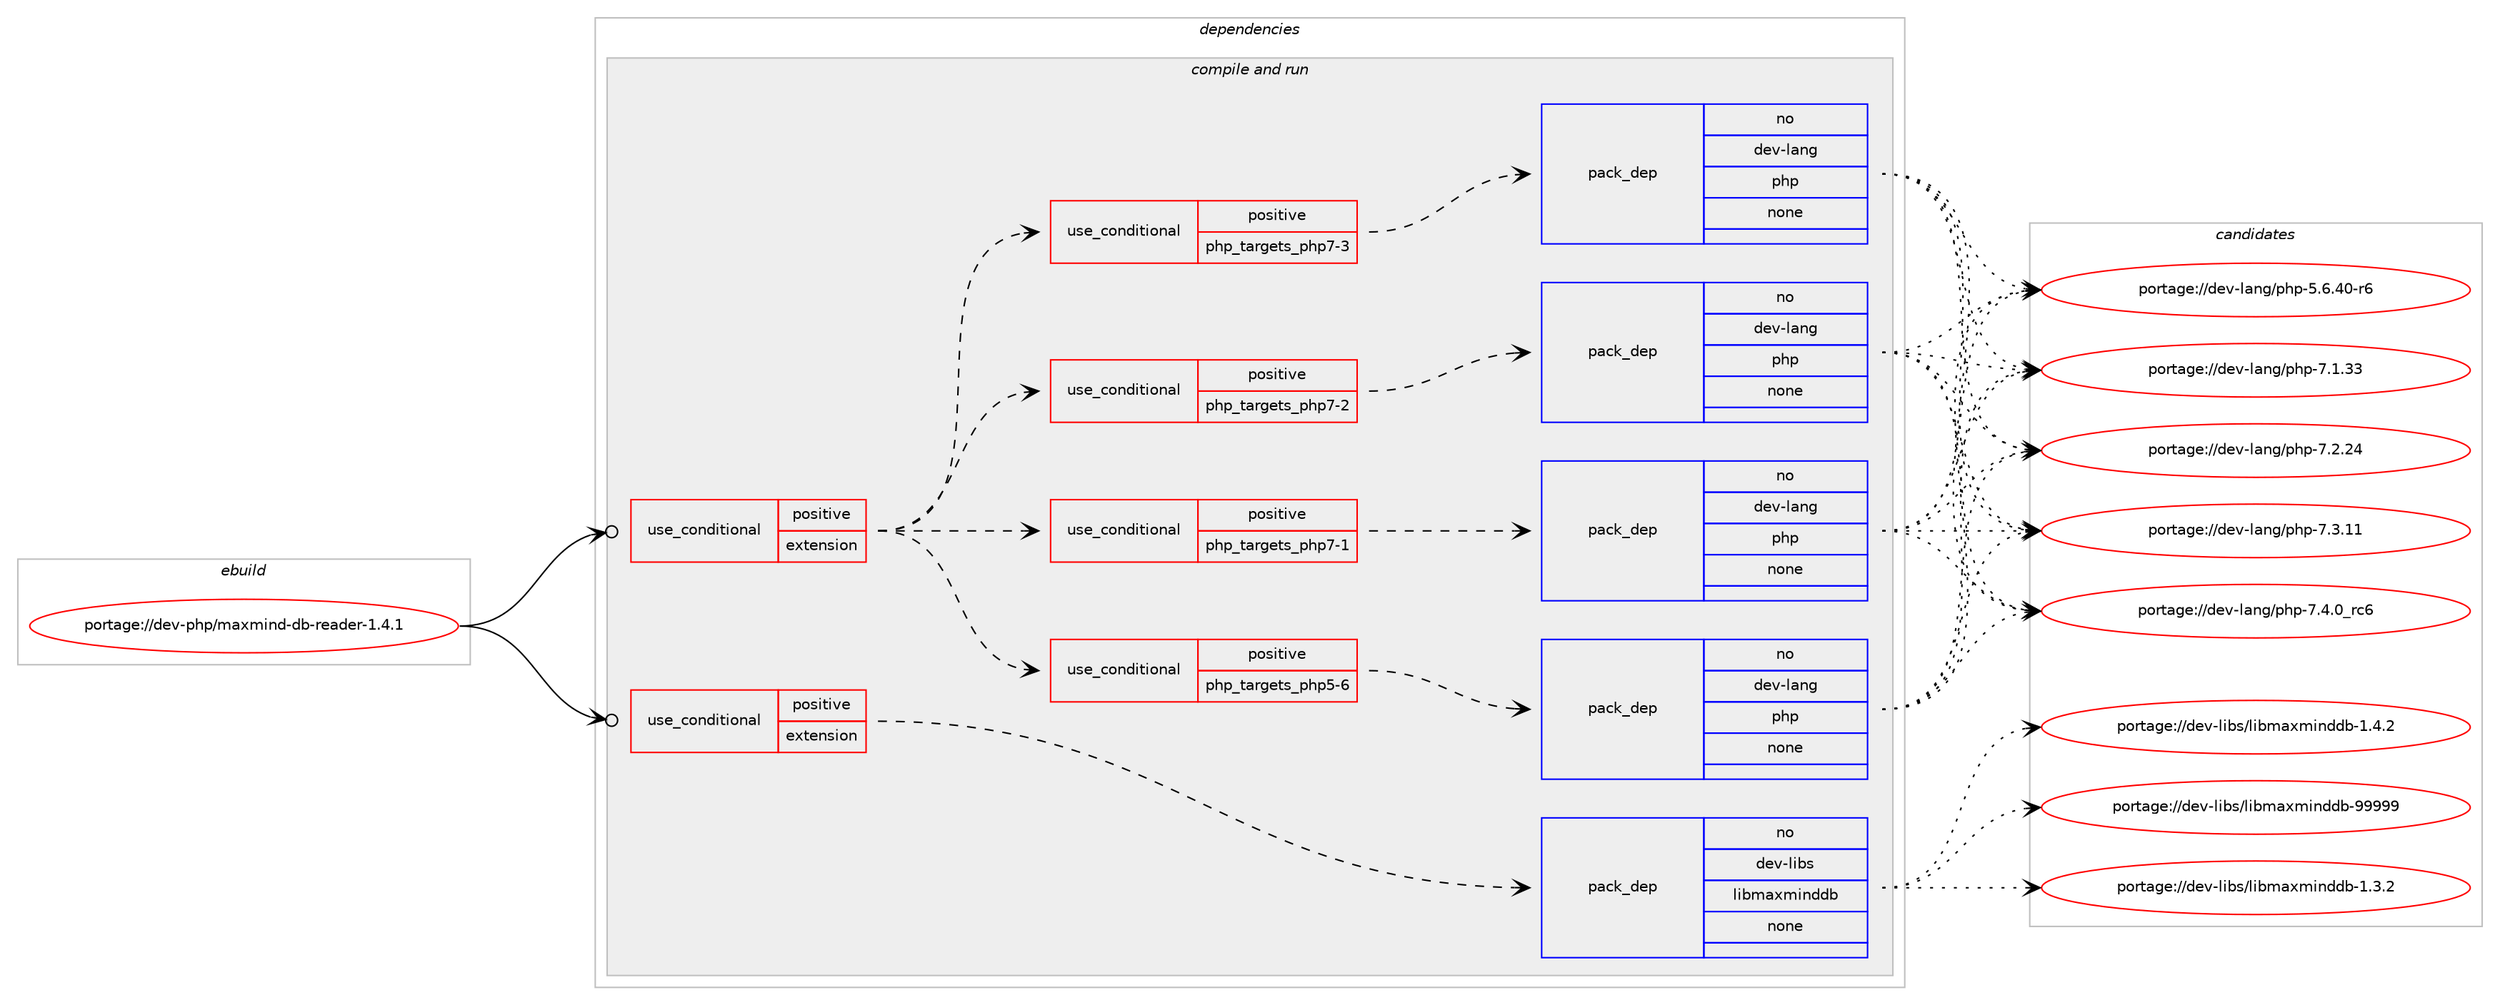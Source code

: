 digraph prolog {

# *************
# Graph options
# *************

newrank=true;
concentrate=true;
compound=true;
graph [rankdir=LR,fontname=Helvetica,fontsize=10,ranksep=1.5];#, ranksep=2.5, nodesep=0.2];
edge  [arrowhead=vee];
node  [fontname=Helvetica,fontsize=10];

# **********
# The ebuild
# **********

subgraph cluster_leftcol {
color=gray;
rank=same;
label=<<i>ebuild</i>>;
id [label="portage://dev-php/maxmind-db-reader-1.4.1", color=red, width=4, href="../dev-php/maxmind-db-reader-1.4.1.svg"];
}

# ****************
# The dependencies
# ****************

subgraph cluster_midcol {
color=gray;
label=<<i>dependencies</i>>;
subgraph cluster_compile {
fillcolor="#eeeeee";
style=filled;
label=<<i>compile</i>>;
}
subgraph cluster_compileandrun {
fillcolor="#eeeeee";
style=filled;
label=<<i>compile and run</i>>;
subgraph cond24070 {
dependency124594 [label=<<TABLE BORDER="0" CELLBORDER="1" CELLSPACING="0" CELLPADDING="4"><TR><TD ROWSPAN="3" CELLPADDING="10">use_conditional</TD></TR><TR><TD>positive</TD></TR><TR><TD>extension</TD></TR></TABLE>>, shape=none, color=red];
subgraph cond24071 {
dependency124595 [label=<<TABLE BORDER="0" CELLBORDER="1" CELLSPACING="0" CELLPADDING="4"><TR><TD ROWSPAN="3" CELLPADDING="10">use_conditional</TD></TR><TR><TD>positive</TD></TR><TR><TD>php_targets_php5-6</TD></TR></TABLE>>, shape=none, color=red];
subgraph pack97316 {
dependency124596 [label=<<TABLE BORDER="0" CELLBORDER="1" CELLSPACING="0" CELLPADDING="4" WIDTH="220"><TR><TD ROWSPAN="6" CELLPADDING="30">pack_dep</TD></TR><TR><TD WIDTH="110">no</TD></TR><TR><TD>dev-lang</TD></TR><TR><TD>php</TD></TR><TR><TD>none</TD></TR><TR><TD></TD></TR></TABLE>>, shape=none, color=blue];
}
dependency124595:e -> dependency124596:w [weight=20,style="dashed",arrowhead="vee"];
}
dependency124594:e -> dependency124595:w [weight=20,style="dashed",arrowhead="vee"];
subgraph cond24072 {
dependency124597 [label=<<TABLE BORDER="0" CELLBORDER="1" CELLSPACING="0" CELLPADDING="4"><TR><TD ROWSPAN="3" CELLPADDING="10">use_conditional</TD></TR><TR><TD>positive</TD></TR><TR><TD>php_targets_php7-1</TD></TR></TABLE>>, shape=none, color=red];
subgraph pack97317 {
dependency124598 [label=<<TABLE BORDER="0" CELLBORDER="1" CELLSPACING="0" CELLPADDING="4" WIDTH="220"><TR><TD ROWSPAN="6" CELLPADDING="30">pack_dep</TD></TR><TR><TD WIDTH="110">no</TD></TR><TR><TD>dev-lang</TD></TR><TR><TD>php</TD></TR><TR><TD>none</TD></TR><TR><TD></TD></TR></TABLE>>, shape=none, color=blue];
}
dependency124597:e -> dependency124598:w [weight=20,style="dashed",arrowhead="vee"];
}
dependency124594:e -> dependency124597:w [weight=20,style="dashed",arrowhead="vee"];
subgraph cond24073 {
dependency124599 [label=<<TABLE BORDER="0" CELLBORDER="1" CELLSPACING="0" CELLPADDING="4"><TR><TD ROWSPAN="3" CELLPADDING="10">use_conditional</TD></TR><TR><TD>positive</TD></TR><TR><TD>php_targets_php7-2</TD></TR></TABLE>>, shape=none, color=red];
subgraph pack97318 {
dependency124600 [label=<<TABLE BORDER="0" CELLBORDER="1" CELLSPACING="0" CELLPADDING="4" WIDTH="220"><TR><TD ROWSPAN="6" CELLPADDING="30">pack_dep</TD></TR><TR><TD WIDTH="110">no</TD></TR><TR><TD>dev-lang</TD></TR><TR><TD>php</TD></TR><TR><TD>none</TD></TR><TR><TD></TD></TR></TABLE>>, shape=none, color=blue];
}
dependency124599:e -> dependency124600:w [weight=20,style="dashed",arrowhead="vee"];
}
dependency124594:e -> dependency124599:w [weight=20,style="dashed",arrowhead="vee"];
subgraph cond24074 {
dependency124601 [label=<<TABLE BORDER="0" CELLBORDER="1" CELLSPACING="0" CELLPADDING="4"><TR><TD ROWSPAN="3" CELLPADDING="10">use_conditional</TD></TR><TR><TD>positive</TD></TR><TR><TD>php_targets_php7-3</TD></TR></TABLE>>, shape=none, color=red];
subgraph pack97319 {
dependency124602 [label=<<TABLE BORDER="0" CELLBORDER="1" CELLSPACING="0" CELLPADDING="4" WIDTH="220"><TR><TD ROWSPAN="6" CELLPADDING="30">pack_dep</TD></TR><TR><TD WIDTH="110">no</TD></TR><TR><TD>dev-lang</TD></TR><TR><TD>php</TD></TR><TR><TD>none</TD></TR><TR><TD></TD></TR></TABLE>>, shape=none, color=blue];
}
dependency124601:e -> dependency124602:w [weight=20,style="dashed",arrowhead="vee"];
}
dependency124594:e -> dependency124601:w [weight=20,style="dashed",arrowhead="vee"];
}
id:e -> dependency124594:w [weight=20,style="solid",arrowhead="odotvee"];
subgraph cond24075 {
dependency124603 [label=<<TABLE BORDER="0" CELLBORDER="1" CELLSPACING="0" CELLPADDING="4"><TR><TD ROWSPAN="3" CELLPADDING="10">use_conditional</TD></TR><TR><TD>positive</TD></TR><TR><TD>extension</TD></TR></TABLE>>, shape=none, color=red];
subgraph pack97320 {
dependency124604 [label=<<TABLE BORDER="0" CELLBORDER="1" CELLSPACING="0" CELLPADDING="4" WIDTH="220"><TR><TD ROWSPAN="6" CELLPADDING="30">pack_dep</TD></TR><TR><TD WIDTH="110">no</TD></TR><TR><TD>dev-libs</TD></TR><TR><TD>libmaxminddb</TD></TR><TR><TD>none</TD></TR><TR><TD></TD></TR></TABLE>>, shape=none, color=blue];
}
dependency124603:e -> dependency124604:w [weight=20,style="dashed",arrowhead="vee"];
}
id:e -> dependency124603:w [weight=20,style="solid",arrowhead="odotvee"];
}
subgraph cluster_run {
fillcolor="#eeeeee";
style=filled;
label=<<i>run</i>>;
}
}

# **************
# The candidates
# **************

subgraph cluster_choices {
rank=same;
color=gray;
label=<<i>candidates</i>>;

subgraph choice97316 {
color=black;
nodesep=1;
choiceportage100101118451089711010347112104112455346544652484511454 [label="portage://dev-lang/php-5.6.40-r6", color=red, width=4,href="../dev-lang/php-5.6.40-r6.svg"];
choiceportage10010111845108971101034711210411245554649465151 [label="portage://dev-lang/php-7.1.33", color=red, width=4,href="../dev-lang/php-7.1.33.svg"];
choiceportage10010111845108971101034711210411245554650465052 [label="portage://dev-lang/php-7.2.24", color=red, width=4,href="../dev-lang/php-7.2.24.svg"];
choiceportage10010111845108971101034711210411245554651464949 [label="portage://dev-lang/php-7.3.11", color=red, width=4,href="../dev-lang/php-7.3.11.svg"];
choiceportage100101118451089711010347112104112455546524648951149954 [label="portage://dev-lang/php-7.4.0_rc6", color=red, width=4,href="../dev-lang/php-7.4.0_rc6.svg"];
dependency124596:e -> choiceportage100101118451089711010347112104112455346544652484511454:w [style=dotted,weight="100"];
dependency124596:e -> choiceportage10010111845108971101034711210411245554649465151:w [style=dotted,weight="100"];
dependency124596:e -> choiceportage10010111845108971101034711210411245554650465052:w [style=dotted,weight="100"];
dependency124596:e -> choiceportage10010111845108971101034711210411245554651464949:w [style=dotted,weight="100"];
dependency124596:e -> choiceportage100101118451089711010347112104112455546524648951149954:w [style=dotted,weight="100"];
}
subgraph choice97317 {
color=black;
nodesep=1;
choiceportage100101118451089711010347112104112455346544652484511454 [label="portage://dev-lang/php-5.6.40-r6", color=red, width=4,href="../dev-lang/php-5.6.40-r6.svg"];
choiceportage10010111845108971101034711210411245554649465151 [label="portage://dev-lang/php-7.1.33", color=red, width=4,href="../dev-lang/php-7.1.33.svg"];
choiceportage10010111845108971101034711210411245554650465052 [label="portage://dev-lang/php-7.2.24", color=red, width=4,href="../dev-lang/php-7.2.24.svg"];
choiceportage10010111845108971101034711210411245554651464949 [label="portage://dev-lang/php-7.3.11", color=red, width=4,href="../dev-lang/php-7.3.11.svg"];
choiceportage100101118451089711010347112104112455546524648951149954 [label="portage://dev-lang/php-7.4.0_rc6", color=red, width=4,href="../dev-lang/php-7.4.0_rc6.svg"];
dependency124598:e -> choiceportage100101118451089711010347112104112455346544652484511454:w [style=dotted,weight="100"];
dependency124598:e -> choiceportage10010111845108971101034711210411245554649465151:w [style=dotted,weight="100"];
dependency124598:e -> choiceportage10010111845108971101034711210411245554650465052:w [style=dotted,weight="100"];
dependency124598:e -> choiceportage10010111845108971101034711210411245554651464949:w [style=dotted,weight="100"];
dependency124598:e -> choiceportage100101118451089711010347112104112455546524648951149954:w [style=dotted,weight="100"];
}
subgraph choice97318 {
color=black;
nodesep=1;
choiceportage100101118451089711010347112104112455346544652484511454 [label="portage://dev-lang/php-5.6.40-r6", color=red, width=4,href="../dev-lang/php-5.6.40-r6.svg"];
choiceportage10010111845108971101034711210411245554649465151 [label="portage://dev-lang/php-7.1.33", color=red, width=4,href="../dev-lang/php-7.1.33.svg"];
choiceportage10010111845108971101034711210411245554650465052 [label="portage://dev-lang/php-7.2.24", color=red, width=4,href="../dev-lang/php-7.2.24.svg"];
choiceportage10010111845108971101034711210411245554651464949 [label="portage://dev-lang/php-7.3.11", color=red, width=4,href="../dev-lang/php-7.3.11.svg"];
choiceportage100101118451089711010347112104112455546524648951149954 [label="portage://dev-lang/php-7.4.0_rc6", color=red, width=4,href="../dev-lang/php-7.4.0_rc6.svg"];
dependency124600:e -> choiceportage100101118451089711010347112104112455346544652484511454:w [style=dotted,weight="100"];
dependency124600:e -> choiceportage10010111845108971101034711210411245554649465151:w [style=dotted,weight="100"];
dependency124600:e -> choiceportage10010111845108971101034711210411245554650465052:w [style=dotted,weight="100"];
dependency124600:e -> choiceportage10010111845108971101034711210411245554651464949:w [style=dotted,weight="100"];
dependency124600:e -> choiceportage100101118451089711010347112104112455546524648951149954:w [style=dotted,weight="100"];
}
subgraph choice97319 {
color=black;
nodesep=1;
choiceportage100101118451089711010347112104112455346544652484511454 [label="portage://dev-lang/php-5.6.40-r6", color=red, width=4,href="../dev-lang/php-5.6.40-r6.svg"];
choiceportage10010111845108971101034711210411245554649465151 [label="portage://dev-lang/php-7.1.33", color=red, width=4,href="../dev-lang/php-7.1.33.svg"];
choiceportage10010111845108971101034711210411245554650465052 [label="portage://dev-lang/php-7.2.24", color=red, width=4,href="../dev-lang/php-7.2.24.svg"];
choiceportage10010111845108971101034711210411245554651464949 [label="portage://dev-lang/php-7.3.11", color=red, width=4,href="../dev-lang/php-7.3.11.svg"];
choiceportage100101118451089711010347112104112455546524648951149954 [label="portage://dev-lang/php-7.4.0_rc6", color=red, width=4,href="../dev-lang/php-7.4.0_rc6.svg"];
dependency124602:e -> choiceportage100101118451089711010347112104112455346544652484511454:w [style=dotted,weight="100"];
dependency124602:e -> choiceportage10010111845108971101034711210411245554649465151:w [style=dotted,weight="100"];
dependency124602:e -> choiceportage10010111845108971101034711210411245554650465052:w [style=dotted,weight="100"];
dependency124602:e -> choiceportage10010111845108971101034711210411245554651464949:w [style=dotted,weight="100"];
dependency124602:e -> choiceportage100101118451089711010347112104112455546524648951149954:w [style=dotted,weight="100"];
}
subgraph choice97320 {
color=black;
nodesep=1;
choiceportage100101118451081059811547108105981099712010910511010010098454946514650 [label="portage://dev-libs/libmaxminddb-1.3.2", color=red, width=4,href="../dev-libs/libmaxminddb-1.3.2.svg"];
choiceportage100101118451081059811547108105981099712010910511010010098454946524650 [label="portage://dev-libs/libmaxminddb-1.4.2", color=red, width=4,href="../dev-libs/libmaxminddb-1.4.2.svg"];
choiceportage100101118451081059811547108105981099712010910511010010098455757575757 [label="portage://dev-libs/libmaxminddb-99999", color=red, width=4,href="../dev-libs/libmaxminddb-99999.svg"];
dependency124604:e -> choiceportage100101118451081059811547108105981099712010910511010010098454946514650:w [style=dotted,weight="100"];
dependency124604:e -> choiceportage100101118451081059811547108105981099712010910511010010098454946524650:w [style=dotted,weight="100"];
dependency124604:e -> choiceportage100101118451081059811547108105981099712010910511010010098455757575757:w [style=dotted,weight="100"];
}
}

}
